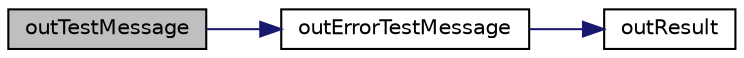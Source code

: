 digraph "outTestMessage"
{
 // LATEX_PDF_SIZE
  edge [fontname="Helvetica",fontsize="10",labelfontname="Helvetica",labelfontsize="10"];
  node [fontname="Helvetica",fontsize="10",shape=record];
  rankdir="LR";
  Node1 [label="outTestMessage",height=0.2,width=0.4,color="black", fillcolor="grey75", style="filled", fontcolor="black",tooltip="writes any test result to console"];
  Node1 -> Node2 [color="midnightblue",fontsize="10",style="solid",fontname="Helvetica"];
  Node2 [label="outErrorTestMessage",height=0.2,width=0.4,color="black", fillcolor="white", style="filled",URL="$test_8cpp.html#a340b8632653539b6e940ba8bab12b284",tooltip="whites error test message to console with appropriate form"];
  Node2 -> Node3 [color="midnightblue",fontsize="10",style="solid",fontname="Helvetica"];
  Node3 [label="outResult",height=0.2,width=0.4,color="black", fillcolor="white", style="filled",URL="$equation_8cpp.html#a099704b7dcca781f0fa638f28aada59b",tooltip="writes result of quadratic equation to console with appropriate message"];
}

